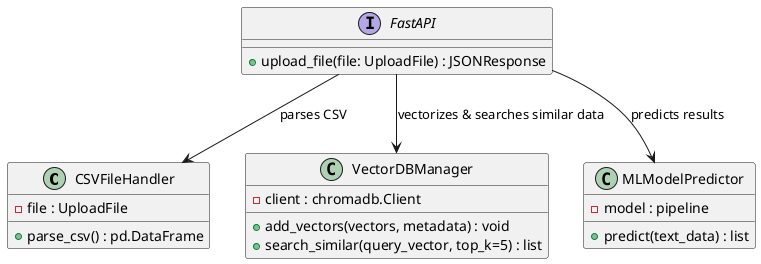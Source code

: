 @startuml

!define FastAPIComponent interface

class CSVFileHandler {
    - file : UploadFile
    + parse_csv() : pd.DataFrame
}

class VectorDBManager {
    - client : chromadb.Client
    + add_vectors(vectors, metadata) : void
    + search_similar(query_vector, top_k=5) : list
}

class MLModelPredictor {
    - model : pipeline
    + predict(text_data) : list
}

FastAPIComponent FastAPI {
    + upload_file(file: UploadFile) : JSONResponse
}

FastAPI --> CSVFileHandler : "parses CSV"
FastAPI --> VectorDBManager : "vectorizes & searches similar data"
FastAPI --> MLModelPredictor : "predicts results"

@enduml
